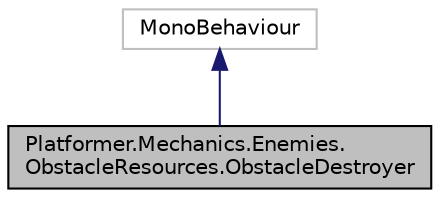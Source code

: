 digraph "Platformer.Mechanics.Enemies.ObstacleResources.ObstacleDestroyer"
{
 // LATEX_PDF_SIZE
  edge [fontname="Helvetica",fontsize="10",labelfontname="Helvetica",labelfontsize="10"];
  node [fontname="Helvetica",fontsize="10",shape=record];
  Node1 [label="Platformer.Mechanics.Enemies.\lObstacleResources.ObstacleDestroyer",height=0.2,width=0.4,color="black", fillcolor="grey75", style="filled", fontcolor="black",tooltip="Class in charge of destroy Obstacle objects when they touch the collider associed to ObstacleDestroye..."];
  Node2 -> Node1 [dir="back",color="midnightblue",fontsize="10",style="solid",fontname="Helvetica"];
  Node2 [label="MonoBehaviour",height=0.2,width=0.4,color="grey75", fillcolor="white", style="filled",tooltip=" "];
}
